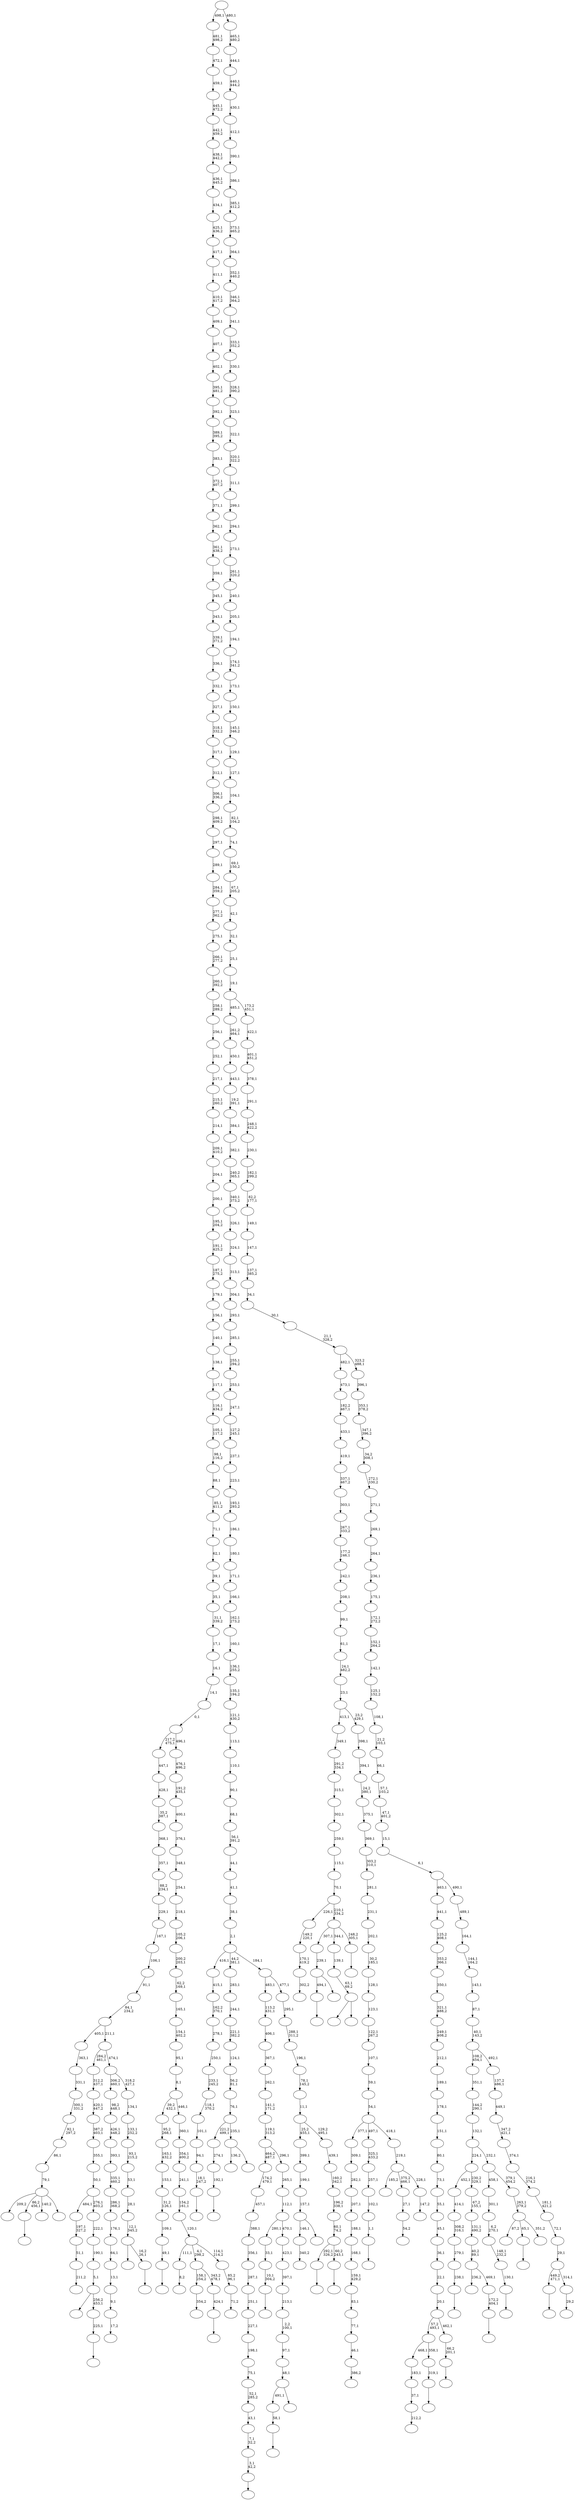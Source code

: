 digraph T {
	550 [label=""]
	549 [label=""]
	548 [label=""]
	547 [label=""]
	546 [label=""]
	545 [label=""]
	544 [label=""]
	543 [label=""]
	542 [label=""]
	541 [label=""]
	540 [label=""]
	539 [label=""]
	538 [label=""]
	537 [label=""]
	536 [label=""]
	535 [label=""]
	534 [label=""]
	533 [label=""]
	532 [label=""]
	531 [label=""]
	530 [label=""]
	529 [label=""]
	528 [label=""]
	527 [label=""]
	526 [label=""]
	525 [label=""]
	524 [label=""]
	523 [label=""]
	522 [label=""]
	521 [label=""]
	520 [label=""]
	519 [label=""]
	518 [label=""]
	517 [label=""]
	516 [label=""]
	515 [label=""]
	514 [label=""]
	513 [label=""]
	512 [label=""]
	511 [label=""]
	510 [label=""]
	509 [label=""]
	508 [label=""]
	507 [label=""]
	506 [label=""]
	505 [label=""]
	504 [label=""]
	503 [label=""]
	502 [label=""]
	501 [label=""]
	500 [label=""]
	499 [label=""]
	498 [label=""]
	497 [label=""]
	496 [label=""]
	495 [label=""]
	494 [label=""]
	493 [label=""]
	492 [label=""]
	491 [label=""]
	490 [label=""]
	489 [label=""]
	488 [label=""]
	487 [label=""]
	486 [label=""]
	485 [label=""]
	484 [label=""]
	483 [label=""]
	482 [label=""]
	481 [label=""]
	480 [label=""]
	479 [label=""]
	478 [label=""]
	477 [label=""]
	476 [label=""]
	475 [label=""]
	474 [label=""]
	473 [label=""]
	472 [label=""]
	471 [label=""]
	470 [label=""]
	469 [label=""]
	468 [label=""]
	467 [label=""]
	466 [label=""]
	465 [label=""]
	464 [label=""]
	463 [label=""]
	462 [label=""]
	461 [label=""]
	460 [label=""]
	459 [label=""]
	458 [label=""]
	457 [label=""]
	456 [label=""]
	455 [label=""]
	454 [label=""]
	453 [label=""]
	452 [label=""]
	451 [label=""]
	450 [label=""]
	449 [label=""]
	448 [label=""]
	447 [label=""]
	446 [label=""]
	445 [label=""]
	444 [label=""]
	443 [label=""]
	442 [label=""]
	441 [label=""]
	440 [label=""]
	439 [label=""]
	438 [label=""]
	437 [label=""]
	436 [label=""]
	435 [label=""]
	434 [label=""]
	433 [label=""]
	432 [label=""]
	431 [label=""]
	430 [label=""]
	429 [label=""]
	428 [label=""]
	427 [label=""]
	426 [label=""]
	425 [label=""]
	424 [label=""]
	423 [label=""]
	422 [label=""]
	421 [label=""]
	420 [label=""]
	419 [label=""]
	418 [label=""]
	417 [label=""]
	416 [label=""]
	415 [label=""]
	414 [label=""]
	413 [label=""]
	412 [label=""]
	411 [label=""]
	410 [label=""]
	409 [label=""]
	408 [label=""]
	407 [label=""]
	406 [label=""]
	405 [label=""]
	404 [label=""]
	403 [label=""]
	402 [label=""]
	401 [label=""]
	400 [label=""]
	399 [label=""]
	398 [label=""]
	397 [label=""]
	396 [label=""]
	395 [label=""]
	394 [label=""]
	393 [label=""]
	392 [label=""]
	391 [label=""]
	390 [label=""]
	389 [label=""]
	388 [label=""]
	387 [label=""]
	386 [label=""]
	385 [label=""]
	384 [label=""]
	383 [label=""]
	382 [label=""]
	381 [label=""]
	380 [label=""]
	379 [label=""]
	378 [label=""]
	377 [label=""]
	376 [label=""]
	375 [label=""]
	374 [label=""]
	373 [label=""]
	372 [label=""]
	371 [label=""]
	370 [label=""]
	369 [label=""]
	368 [label=""]
	367 [label=""]
	366 [label=""]
	365 [label=""]
	364 [label=""]
	363 [label=""]
	362 [label=""]
	361 [label=""]
	360 [label=""]
	359 [label=""]
	358 [label=""]
	357 [label=""]
	356 [label=""]
	355 [label=""]
	354 [label=""]
	353 [label=""]
	352 [label=""]
	351 [label=""]
	350 [label=""]
	349 [label=""]
	348 [label=""]
	347 [label=""]
	346 [label=""]
	345 [label=""]
	344 [label=""]
	343 [label=""]
	342 [label=""]
	341 [label=""]
	340 [label=""]
	339 [label=""]
	338 [label=""]
	337 [label=""]
	336 [label=""]
	335 [label=""]
	334 [label=""]
	333 [label=""]
	332 [label=""]
	331 [label=""]
	330 [label=""]
	329 [label=""]
	328 [label=""]
	327 [label=""]
	326 [label=""]
	325 [label=""]
	324 [label=""]
	323 [label=""]
	322 [label=""]
	321 [label=""]
	320 [label=""]
	319 [label=""]
	318 [label=""]
	317 [label=""]
	316 [label=""]
	315 [label=""]
	314 [label=""]
	313 [label=""]
	312 [label=""]
	311 [label=""]
	310 [label=""]
	309 [label=""]
	308 [label=""]
	307 [label=""]
	306 [label=""]
	305 [label=""]
	304 [label=""]
	303 [label=""]
	302 [label=""]
	301 [label=""]
	300 [label=""]
	299 [label=""]
	298 [label=""]
	297 [label=""]
	296 [label=""]
	295 [label=""]
	294 [label=""]
	293 [label=""]
	292 [label=""]
	291 [label=""]
	290 [label=""]
	289 [label=""]
	288 [label=""]
	287 [label=""]
	286 [label=""]
	285 [label=""]
	284 [label=""]
	283 [label=""]
	282 [label=""]
	281 [label=""]
	280 [label=""]
	279 [label=""]
	278 [label=""]
	277 [label=""]
	276 [label=""]
	275 [label=""]
	274 [label=""]
	273 [label=""]
	272 [label=""]
	271 [label=""]
	270 [label=""]
	269 [label=""]
	268 [label=""]
	267 [label=""]
	266 [label=""]
	265 [label=""]
	264 [label=""]
	263 [label=""]
	262 [label=""]
	261 [label=""]
	260 [label=""]
	259 [label=""]
	258 [label=""]
	257 [label=""]
	256 [label=""]
	255 [label=""]
	254 [label=""]
	253 [label=""]
	252 [label=""]
	251 [label=""]
	250 [label=""]
	249 [label=""]
	248 [label=""]
	247 [label=""]
	246 [label=""]
	245 [label=""]
	244 [label=""]
	243 [label=""]
	242 [label=""]
	241 [label=""]
	240 [label=""]
	239 [label=""]
	238 [label=""]
	237 [label=""]
	236 [label=""]
	235 [label=""]
	234 [label=""]
	233 [label=""]
	232 [label=""]
	231 [label=""]
	230 [label=""]
	229 [label=""]
	228 [label=""]
	227 [label=""]
	226 [label=""]
	225 [label=""]
	224 [label=""]
	223 [label=""]
	222 [label=""]
	221 [label=""]
	220 [label=""]
	219 [label=""]
	218 [label=""]
	217 [label=""]
	216 [label=""]
	215 [label=""]
	214 [label=""]
	213 [label=""]
	212 [label=""]
	211 [label=""]
	210 [label=""]
	209 [label=""]
	208 [label=""]
	207 [label=""]
	206 [label=""]
	205 [label=""]
	204 [label=""]
	203 [label=""]
	202 [label=""]
	201 [label=""]
	200 [label=""]
	199 [label=""]
	198 [label=""]
	197 [label=""]
	196 [label=""]
	195 [label=""]
	194 [label=""]
	193 [label=""]
	192 [label=""]
	191 [label=""]
	190 [label=""]
	189 [label=""]
	188 [label=""]
	187 [label=""]
	186 [label=""]
	185 [label=""]
	184 [label=""]
	183 [label=""]
	182 [label=""]
	181 [label=""]
	180 [label=""]
	179 [label=""]
	178 [label=""]
	177 [label=""]
	176 [label=""]
	175 [label=""]
	174 [label=""]
	173 [label=""]
	172 [label=""]
	171 [label=""]
	170 [label=""]
	169 [label=""]
	168 [label=""]
	167 [label=""]
	166 [label=""]
	165 [label=""]
	164 [label=""]
	163 [label=""]
	162 [label=""]
	161 [label=""]
	160 [label=""]
	159 [label=""]
	158 [label=""]
	157 [label=""]
	156 [label=""]
	155 [label=""]
	154 [label=""]
	153 [label=""]
	152 [label=""]
	151 [label=""]
	150 [label=""]
	149 [label=""]
	148 [label=""]
	147 [label=""]
	146 [label=""]
	145 [label=""]
	144 [label=""]
	143 [label=""]
	142 [label=""]
	141 [label=""]
	140 [label=""]
	139 [label=""]
	138 [label=""]
	137 [label=""]
	136 [label=""]
	135 [label=""]
	134 [label=""]
	133 [label=""]
	132 [label=""]
	131 [label=""]
	130 [label=""]
	129 [label=""]
	128 [label=""]
	127 [label=""]
	126 [label=""]
	125 [label=""]
	124 [label=""]
	123 [label=""]
	122 [label=""]
	121 [label=""]
	120 [label=""]
	119 [label=""]
	118 [label=""]
	117 [label=""]
	116 [label=""]
	115 [label=""]
	114 [label=""]
	113 [label=""]
	112 [label=""]
	111 [label=""]
	110 [label=""]
	109 [label=""]
	108 [label=""]
	107 [label=""]
	106 [label=""]
	105 [label=""]
	104 [label=""]
	103 [label=""]
	102 [label=""]
	101 [label=""]
	100 [label=""]
	99 [label=""]
	98 [label=""]
	97 [label=""]
	96 [label=""]
	95 [label=""]
	94 [label=""]
	93 [label=""]
	92 [label=""]
	91 [label=""]
	90 [label=""]
	89 [label=""]
	88 [label=""]
	87 [label=""]
	86 [label=""]
	85 [label=""]
	84 [label=""]
	83 [label=""]
	82 [label=""]
	81 [label=""]
	80 [label=""]
	79 [label=""]
	78 [label=""]
	77 [label=""]
	76 [label=""]
	75 [label=""]
	74 [label=""]
	73 [label=""]
	72 [label=""]
	71 [label=""]
	70 [label=""]
	69 [label=""]
	68 [label=""]
	67 [label=""]
	66 [label=""]
	65 [label=""]
	64 [label=""]
	63 [label=""]
	62 [label=""]
	61 [label=""]
	60 [label=""]
	59 [label=""]
	58 [label=""]
	57 [label=""]
	56 [label=""]
	55 [label=""]
	54 [label=""]
	53 [label=""]
	52 [label=""]
	51 [label=""]
	50 [label=""]
	49 [label=""]
	48 [label=""]
	47 [label=""]
	46 [label=""]
	45 [label=""]
	44 [label=""]
	43 [label=""]
	42 [label=""]
	41 [label=""]
	40 [label=""]
	39 [label=""]
	38 [label=""]
	37 [label=""]
	36 [label=""]
	35 [label=""]
	34 [label=""]
	33 [label=""]
	32 [label=""]
	31 [label=""]
	30 [label=""]
	29 [label=""]
	28 [label=""]
	27 [label=""]
	26 [label=""]
	25 [label=""]
	24 [label=""]
	23 [label=""]
	22 [label=""]
	21 [label=""]
	20 [label=""]
	19 [label=""]
	18 [label=""]
	17 [label=""]
	16 [label=""]
	15 [label=""]
	14 [label=""]
	13 [label=""]
	12 [label=""]
	11 [label=""]
	10 [label=""]
	9 [label=""]
	8 [label=""]
	7 [label=""]
	6 [label=""]
	5 [label=""]
	4 [label=""]
	3 [label=""]
	2 [label=""]
	1 [label=""]
	0 [label=""]
	549 -> 550 [label=""]
	548 -> 549 [label="3,1\n42,2"]
	547 -> 548 [label="7,1\n32,2"]
	546 -> 547 [label="43,1"]
	545 -> 546 [label="52,1\n285,2"]
	544 -> 545 [label="75,1"]
	543 -> 544 [label="198,1"]
	542 -> 543 [label="227,1"]
	541 -> 542 [label="251,1"]
	540 -> 541 [label="287,1"]
	539 -> 540 [label="356,1"]
	538 -> 539 [label="388,1"]
	537 -> 538 [label="457,1"]
	536 -> 537 [label="174,2\n479,1"]
	534 -> 535 [label=""]
	532 -> 533 [label=""]
	531 -> 532 [label="10,1\n304,2"]
	530 -> 531 [label="33,1"]
	527 -> 528 [label="8,2"]
	525 -> 526 [label=""]
	522 -> 523 [label="54,2"]
	521 -> 522 [label="27,1"]
	519 -> 520 [label="212,2"]
	518 -> 519 [label="37,1"]
	517 -> 518 [label="183,1"]
	515 -> 516 [label="340,2"]
	513 -> 514 [label=""]
	512 -> 513 [label="238,1"]
	511 -> 512 [label="279,1"]
	510 -> 511 [label="308,2\n316,1"]
	509 -> 510 [label="414,1"]
	505 -> 506 [label="354,2"]
	502 -> 503 [label=""]
	501 -> 502 [label="49,1"]
	500 -> 501 [label="109,1"]
	499 -> 500 [label="31,2\n126,1"]
	498 -> 499 [label="153,1"]
	497 -> 498 [label="163,1\n432,2"]
	496 -> 497 [label="95,2\n268,1"]
	494 -> 495 [label=""]
	493 -> 494 [label="130,1"]
	492 -> 493 [label="148,1\n232,2"]
	491 -> 492 [label="6,2\n270,1"]
	490 -> 491 [label="301,1"]
	488 -> 534 [label="494,1"]
	488 -> 489 [label=""]
	487 -> 488 [label="239,1"]
	485 -> 486 [label=""]
	483 -> 484 [label=""]
	481 -> 515 [label="146,1"]
	481 -> 482 [label=""]
	480 -> 481 [label="157,1"]
	479 -> 480 [label="199,1"]
	478 -> 479 [label="399,1"]
	475 -> 476 [label="211,2"]
	474 -> 475 [label="51,1"]
	473 -> 474 [label="197,1\n327,2"]
	471 -> 472 [label="386,2"]
	470 -> 471 [label="46,1"]
	469 -> 470 [label="77,1"]
	468 -> 469 [label="83,1"]
	467 -> 468 [label="159,1\n429,2"]
	466 -> 467 [label="168,1"]
	465 -> 466 [label="188,1"]
	464 -> 465 [label="207,1"]
	463 -> 464 [label="282,1"]
	462 -> 463 [label="309,1"]
	460 -> 461 [label=""]
	459 -> 460 [label="319,1"]
	458 -> 517 [label="468,1"]
	458 -> 459 [label="358,1"]
	455 -> 456 [label=""]
	454 -> 455 [label="66,2\n201,1"]
	453 -> 458 [label="57,2\n493,1"]
	453 -> 454 [label="462,1"]
	452 -> 453 [label="20,1"]
	451 -> 452 [label="22,1"]
	450 -> 451 [label="36,1"]
	449 -> 450 [label="45,1"]
	448 -> 449 [label="55,1"]
	447 -> 448 [label="73,1"]
	446 -> 447 [label="80,1"]
	445 -> 446 [label="151,1"]
	444 -> 445 [label="178,1"]
	443 -> 444 [label="189,1"]
	442 -> 443 [label="212,1"]
	441 -> 442 [label="249,1\n408,2"]
	440 -> 441 [label="321,1\n488,2"]
	439 -> 440 [label="350,1"]
	438 -> 439 [label="353,2\n366,1"]
	437 -> 438 [label="125,2\n408,1"]
	436 -> 437 [label="441,1"]
	434 -> 508 [label="209,2"]
	434 -> 485 [label="86,2\n456,1"]
	434 -> 457 [label="140,2"]
	434 -> 435 [label=""]
	433 -> 434 [label="79,1"]
	432 -> 433 [label="86,1"]
	431 -> 432 [label="92,1\n297,2"]
	430 -> 431 [label="300,1\n331,2"]
	429 -> 430 [label="331,1"]
	428 -> 429 [label="363,1"]
	426 -> 427 [label=""]
	425 -> 426 [label="1,1"]
	424 -> 425 [label="102,1"]
	423 -> 424 [label="257,1"]
	422 -> 423 [label="325,1\n433,2"]
	420 -> 421 [label="17,2"]
	419 -> 420 [label="9,1"]
	418 -> 419 [label="13,1"]
	417 -> 418 [label="64,1"]
	416 -> 417 [label="176,1"]
	415 -> 416 [label="286,1\n368,2"]
	414 -> 415 [label="335,1\n460,2"]
	413 -> 414 [label="393,1"]
	412 -> 413 [label="426,1\n448,2"]
	411 -> 412 [label="98,2\n448,1"]
	409 -> 410 [label=""]
	408 -> 409 [label="58,1"]
	406 -> 407 [label=""]
	405 -> 406 [label="192,1"]
	404 -> 405 [label="274,1"]
	402 -> 403 [label=""]
	401 -> 402 [label="18,1\n247,2"]
	400 -> 401 [label="94,1"]
	399 -> 400 [label="101,1"]
	398 -> 399 [label="118,1\n370,2"]
	397 -> 398 [label="233,1\n245,2"]
	396 -> 397 [label="250,1"]
	395 -> 396 [label="278,1"]
	394 -> 395 [label="162,2\n370,1"]
	393 -> 394 [label="415,1"]
	391 -> 392 [label=""]
	390 -> 391 [label="172,2\n404,1"]
	389 -> 507 [label="236,2"]
	389 -> 390 [label="469,1"]
	388 -> 389 [label="40,2\n89,1"]
	387 -> 388 [label="131,1\n490,2"]
	386 -> 387 [label="67,2\n155,1"]
	385 -> 509 [label="452,1"]
	385 -> 386 [label="230,2\n329,1"]
	382 -> 477 [label="136,2"]
	382 -> 383 [label=""]
	381 -> 404 [label="221,2\n499,1"]
	381 -> 382 [label="235,1"]
	380 -> 381 [label="76,1"]
	379 -> 380 [label="56,2\n81,1"]
	378 -> 379 [label="124,1"]
	377 -> 378 [label="221,1\n382,2"]
	376 -> 377 [label="244,1"]
	375 -> 376 [label="283,1"]
	373 -> 504 [label=""]
	373 -> 374 [label=""]
	372 -> 373 [label="63,1\n69,2"]
	371 -> 372 [label="139,1"]
	369 -> 370 [label="302,2"]
	368 -> 369 [label="170,1\n419,2"]
	367 -> 368 [label="149,2\n220,1"]
	365 -> 366 [label=""]
	363 -> 408 [label="491,1"]
	363 -> 364 [label=""]
	362 -> 363 [label="48,1"]
	361 -> 362 [label="97,1"]
	360 -> 361 [label="2,2\n100,1"]
	359 -> 360 [label="213,1"]
	358 -> 359 [label="397,1"]
	357 -> 358 [label="423,1"]
	356 -> 530 [label="280,1"]
	356 -> 357 [label="470,1"]
	355 -> 356 [label="112,1"]
	354 -> 355 [label="265,1"]
	353 -> 536 [label="464,2\n487,1"]
	353 -> 354 [label="296,1"]
	352 -> 353 [label="119,1\n313,2"]
	351 -> 352 [label="141,1\n171,2"]
	350 -> 351 [label="262,1"]
	349 -> 350 [label="367,1"]
	348 -> 349 [label="406,1"]
	347 -> 348 [label="113,2\n431,1"]
	345 -> 346 [label=""]
	344 -> 487 [label="307,1"]
	344 -> 371 [label="344,1"]
	344 -> 345 [label="248,2\n305,1"]
	343 -> 367 [label="226,1"]
	343 -> 344 [label="210,1\n334,2"]
	342 -> 343 [label="70,1"]
	341 -> 342 [label="115,1"]
	340 -> 341 [label="259,1"]
	339 -> 340 [label="302,1"]
	338 -> 339 [label="315,1"]
	337 -> 338 [label="291,2\n334,1"]
	336 -> 337 [label="349,1"]
	333 -> 334 [label=""]
	332 -> 333 [label="225,1"]
	331 -> 335 [label=""]
	331 -> 332 [label="256,2\n453,1"]
	330 -> 331 [label="5,1"]
	329 -> 330 [label="190,1"]
	328 -> 329 [label="222,1"]
	327 -> 473 [label="484,1"]
	327 -> 328 [label="276,1\n403,2"]
	326 -> 327 [label="50,1"]
	325 -> 326 [label="355,1"]
	324 -> 325 [label="387,2\n403,1"]
	323 -> 324 [label="420,1\n447,2"]
	322 -> 323 [label="312,2\n437,1"]
	320 -> 321 [label=""]
	319 -> 320 [label="424,1"]
	318 -> 505 [label="158,1\n254,2"]
	318 -> 319 [label="343,2\n478,1"]
	316 -> 317 [label=""]
	315 -> 529 [label=""]
	315 -> 316 [label="16,2\n26,1"]
	314 -> 315 [label="12,1\n345,2"]
	313 -> 314 [label="28,1"]
	312 -> 313 [label="53,1"]
	311 -> 312 [label="93,1\n215,2"]
	310 -> 311 [label="133,1\n252,2"]
	309 -> 310 [label="134,1"]
	308 -> 411 [label="306,2\n460,1"]
	308 -> 309 [label="318,2\n427,1"]
	307 -> 322 [label="284,2\n461,1"]
	307 -> 308 [label="474,1"]
	306 -> 428 [label="405,1"]
	306 -> 307 [label="211,1"]
	305 -> 306 [label="84,1\n234,2"]
	304 -> 305 [label="91,1"]
	303 -> 304 [label="106,1"]
	302 -> 303 [label="167,1"]
	301 -> 302 [label="229,1"]
	300 -> 301 [label="88,2\n234,1"]
	299 -> 300 [label="357,1"]
	298 -> 299 [label="368,1"]
	297 -> 298 [label="35,2\n387,1"]
	296 -> 297 [label="428,1"]
	295 -> 296 [label="447,1"]
	293 -> 384 [label="87,2"]
	293 -> 365 [label="65,1"]
	293 -> 294 [label="351,2"]
	292 -> 293 [label="263,1\n379,2"]
	291 -> 490 [label="458,1"]
	291 -> 292 [label="379,1\n454,2"]
	290 -> 385 [label="224,1"]
	290 -> 291 [label="232,1"]
	289 -> 290 [label="132,1"]
	288 -> 289 [label="144,2\n290,1"]
	287 -> 288 [label="351,1"]
	285 -> 286 [label=""]
	284 -> 525 [label="292,1\n326,2"]
	284 -> 285 [label="60,2\n243,1"]
	283 -> 284 [label="60,1\n74,2"]
	282 -> 283 [label="196,2\n338,1"]
	281 -> 282 [label="160,2\n342,1"]
	280 -> 281 [label="439,1"]
	279 -> 478 [label="25,2\n455,1"]
	279 -> 280 [label="129,2\n495,1"]
	278 -> 279 [label="11,1"]
	277 -> 278 [label="78,1\n145,2"]
	276 -> 277 [label="196,1"]
	275 -> 276 [label="288,1\n311,2"]
	274 -> 275 [label="295,1"]
	273 -> 347 [label="483,1"]
	273 -> 274 [label="477,1"]
	272 -> 393 [label="416,1"]
	272 -> 375 [label="44,2\n381,1"]
	272 -> 273 [label="184,1"]
	271 -> 272 [label="2,1"]
	270 -> 271 [label="38,1"]
	269 -> 270 [label="41,1"]
	268 -> 269 [label="44,1"]
	267 -> 268 [label="56,1\n391,2"]
	266 -> 267 [label="68,1"]
	265 -> 266 [label="90,1"]
	264 -> 265 [label="110,1"]
	263 -> 264 [label="113,1"]
	262 -> 263 [label="121,1\n430,2"]
	261 -> 262 [label="135,1\n194,2"]
	260 -> 261 [label="136,1\n255,2"]
	259 -> 260 [label="160,1"]
	258 -> 259 [label="162,1\n273,2"]
	257 -> 258 [label="166,1"]
	256 -> 257 [label="171,1"]
	255 -> 256 [label="180,1"]
	254 -> 255 [label="186,1"]
	253 -> 254 [label="193,1\n293,2"]
	252 -> 253 [label="223,1"]
	251 -> 252 [label="237,1"]
	250 -> 251 [label="127,2\n245,1"]
	249 -> 250 [label="247,1"]
	248 -> 249 [label="253,1"]
	247 -> 248 [label="255,1\n294,2"]
	246 -> 247 [label="285,1"]
	245 -> 246 [label="293,1"]
	244 -> 245 [label="304,1"]
	243 -> 244 [label="313,1"]
	242 -> 243 [label="324,1"]
	241 -> 242 [label="326,1"]
	240 -> 241 [label="340,1\n373,2"]
	239 -> 240 [label="240,2\n365,1"]
	238 -> 239 [label="382,1"]
	237 -> 238 [label="384,1"]
	236 -> 237 [label="19,2\n391,1"]
	235 -> 236 [label="443,1"]
	234 -> 235 [label="450,1"]
	233 -> 234 [label="261,2\n464,1"]
	231 -> 232 [label="147,2"]
	230 -> 524 [label="185,2"]
	230 -> 521 [label="375,2\n466,1"]
	230 -> 231 [label="228,1"]
	229 -> 230 [label="219,1"]
	228 -> 462 [label="377,1"]
	228 -> 422 [label="497,1"]
	228 -> 229 [label="418,1"]
	227 -> 228 [label="54,1"]
	226 -> 227 [label="59,1"]
	225 -> 226 [label="107,1"]
	224 -> 225 [label="122,1\n267,2"]
	223 -> 224 [label="123,1"]
	222 -> 223 [label="128,1"]
	221 -> 222 [label="30,2\n185,1"]
	220 -> 221 [label="202,1"]
	219 -> 220 [label="231,1"]
	218 -> 219 [label="281,1"]
	217 -> 218 [label="303,2\n310,1"]
	216 -> 217 [label="369,1"]
	215 -> 216 [label="375,1"]
	214 -> 215 [label="24,2\n380,1"]
	213 -> 214 [label="394,1"]
	212 -> 213 [label="398,1"]
	211 -> 336 [label="413,1"]
	211 -> 212 [label="23,2\n429,1"]
	210 -> 211 [label="23,1"]
	209 -> 210 [label="24,1\n482,2"]
	208 -> 209 [label="61,1"]
	207 -> 208 [label="99,1"]
	206 -> 207 [label="208,1"]
	205 -> 206 [label="242,1"]
	204 -> 205 [label="177,2\n246,1"]
	203 -> 204 [label="267,1\n333,2"]
	202 -> 203 [label="303,1"]
	201 -> 202 [label="337,1\n467,2"]
	200 -> 201 [label="419,1"]
	199 -> 200 [label="433,1"]
	198 -> 199 [label="182,2\n467,1"]
	197 -> 198 [label="473,1"]
	195 -> 196 [label="71,2"]
	194 -> 195 [label="85,2\n96,1"]
	193 -> 527 [label="111,1"]
	193 -> 318 [label="4,1\n298,2"]
	193 -> 194 [label="114,1\n214,2"]
	192 -> 193 [label="120,1"]
	191 -> 192 [label="154,2\n161,1"]
	190 -> 191 [label="241,1"]
	189 -> 190 [label="354,1\n400,2"]
	188 -> 189 [label="360,1"]
	187 -> 496 [label="39,2\n432,1"]
	187 -> 188 [label="446,1"]
	186 -> 187 [label="8,1"]
	185 -> 186 [label="95,1"]
	184 -> 185 [label="154,1\n402,2"]
	183 -> 184 [label="165,1"]
	182 -> 183 [label="62,2\n169,1"]
	181 -> 182 [label="200,2\n203,1"]
	180 -> 181 [label="105,2\n206,1"]
	179 -> 180 [label="218,1"]
	178 -> 179 [label="254,1"]
	177 -> 178 [label="348,1"]
	176 -> 177 [label="376,1"]
	175 -> 176 [label="400,1"]
	174 -> 175 [label="191,2\n435,1"]
	173 -> 174 [label="476,1\n496,2"]
	172 -> 295 [label="217,2\n475,1"]
	172 -> 173 [label="496,1"]
	171 -> 172 [label="0,1"]
	170 -> 171 [label="14,1"]
	169 -> 170 [label="16,1"]
	168 -> 169 [label="17,1"]
	167 -> 168 [label="31,1\n339,2"]
	166 -> 167 [label="35,1"]
	165 -> 166 [label="39,1"]
	164 -> 165 [label="62,1"]
	163 -> 164 [label="71,1"]
	162 -> 163 [label="85,1\n411,2"]
	161 -> 162 [label="88,1"]
	160 -> 161 [label="98,1\n116,2"]
	159 -> 160 [label="105,1\n117,2"]
	158 -> 159 [label="116,1\n434,2"]
	157 -> 158 [label="117,1"]
	156 -> 157 [label="138,1"]
	155 -> 156 [label="140,1"]
	154 -> 155 [label="156,1"]
	153 -> 154 [label="179,1"]
	152 -> 153 [label="187,1\n275,2"]
	151 -> 152 [label="191,1\n425,2"]
	150 -> 151 [label="195,1\n204,2"]
	149 -> 150 [label="200,1"]
	148 -> 149 [label="204,1"]
	147 -> 148 [label="209,1\n410,2"]
	146 -> 147 [label="214,1"]
	145 -> 146 [label="215,1\n260,2"]
	144 -> 145 [label="217,1"]
	143 -> 144 [label="252,1"]
	142 -> 143 [label="256,1"]
	141 -> 142 [label="258,1\n289,2"]
	140 -> 141 [label="260,1\n392,2"]
	139 -> 140 [label="266,1\n277,2"]
	138 -> 139 [label="275,1"]
	137 -> 138 [label="277,1\n362,2"]
	136 -> 137 [label="284,1\n359,2"]
	135 -> 136 [label="289,1"]
	134 -> 135 [label="297,1"]
	133 -> 134 [label="298,1\n409,2"]
	132 -> 133 [label="306,1\n336,2"]
	131 -> 132 [label="312,1"]
	130 -> 131 [label="317,1"]
	129 -> 130 [label="318,1\n332,2"]
	128 -> 129 [label="327,1"]
	127 -> 128 [label="332,1"]
	126 -> 127 [label="336,1"]
	125 -> 126 [label="339,1\n371,2"]
	124 -> 125 [label="343,1"]
	123 -> 124 [label="345,1"]
	122 -> 123 [label="359,1"]
	121 -> 122 [label="361,1\n438,2"]
	120 -> 121 [label="362,1"]
	119 -> 120 [label="371,1"]
	118 -> 119 [label="372,1\n407,2"]
	117 -> 118 [label="383,1"]
	116 -> 117 [label="389,1\n395,2"]
	115 -> 116 [label="392,1"]
	114 -> 115 [label="395,1\n481,2"]
	113 -> 114 [label="402,1"]
	112 -> 113 [label="407,1"]
	111 -> 112 [label="409,1"]
	110 -> 111 [label="410,1\n417,2"]
	109 -> 110 [label="411,1"]
	108 -> 109 [label="417,1"]
	107 -> 108 [label="425,1\n436,2"]
	106 -> 107 [label="434,1"]
	105 -> 106 [label="436,1\n445,2"]
	104 -> 105 [label="438,1\n442,2"]
	103 -> 104 [label="442,1\n459,2"]
	102 -> 103 [label="445,1\n472,2"]
	101 -> 102 [label="459,1"]
	100 -> 101 [label="472,1"]
	99 -> 100 [label="481,1\n498,2"]
	97 -> 98 [label="29,2"]
	96 -> 483 [label="449,2\n471,1"]
	96 -> 97 [label="314,1"]
	95 -> 96 [label="29,1"]
	94 -> 95 [label="72,1"]
	93 -> 94 [label="181,1\n421,2"]
	92 -> 93 [label="216,1\n374,2"]
	91 -> 92 [label="374,1"]
	90 -> 91 [label="347,2\n421,1"]
	89 -> 90 [label="449,1"]
	88 -> 89 [label="137,2\n486,1"]
	87 -> 287 [label="108,2\n454,1"]
	87 -> 88 [label="492,1"]
	86 -> 87 [label="40,1\n143,2"]
	85 -> 86 [label="87,1"]
	84 -> 85 [label="143,1"]
	83 -> 84 [label="144,1\n164,2"]
	82 -> 83 [label="164,1"]
	81 -> 82 [label="489,1"]
	80 -> 436 [label="463,1"]
	80 -> 81 [label="490,1"]
	79 -> 80 [label="6,1"]
	78 -> 79 [label="15,1"]
	77 -> 78 [label="47,1\n401,2"]
	76 -> 77 [label="57,1\n103,2"]
	75 -> 76 [label="66,1"]
	74 -> 75 [label="21,2\n103,1"]
	73 -> 74 [label="108,1"]
	72 -> 73 [label="125,1\n152,2"]
	71 -> 72 [label="142,1"]
	70 -> 71 [label="152,1\n264,2"]
	69 -> 70 [label="172,1\n272,2"]
	68 -> 69 [label="175,1"]
	67 -> 68 [label="236,1"]
	66 -> 67 [label="264,1"]
	65 -> 66 [label="269,1"]
	64 -> 65 [label="271,1"]
	63 -> 64 [label="272,1\n330,2"]
	62 -> 63 [label="34,2\n308,1"]
	61 -> 62 [label="347,1\n396,2"]
	60 -> 61 [label="353,1\n378,2"]
	59 -> 60 [label="396,1"]
	58 -> 197 [label="482,1"]
	58 -> 59 [label="323,2\n488,1"]
	57 -> 58 [label="21,1\n328,2"]
	56 -> 57 [label="30,1"]
	55 -> 56 [label="34,1"]
	54 -> 55 [label="137,1\n385,2"]
	53 -> 54 [label="147,1"]
	52 -> 53 [label="149,1"]
	51 -> 52 [label="82,2\n177,1"]
	50 -> 51 [label="182,1\n299,2"]
	49 -> 50 [label="230,1"]
	48 -> 49 [label="248,1\n422,2"]
	47 -> 48 [label="291,1"]
	46 -> 47 [label="378,1"]
	45 -> 46 [label="401,1\n451,2"]
	44 -> 45 [label="422,1"]
	43 -> 233 [label="485,1"]
	43 -> 44 [label="173,2\n451,1"]
	42 -> 43 [label="19,1"]
	41 -> 42 [label="25,1"]
	40 -> 41 [label="32,1"]
	39 -> 40 [label="42,1"]
	38 -> 39 [label="67,1\n205,2"]
	37 -> 38 [label="69,1\n150,2"]
	36 -> 37 [label="74,1"]
	35 -> 36 [label="82,1\n104,2"]
	34 -> 35 [label="104,1"]
	33 -> 34 [label="127,1"]
	32 -> 33 [label="129,1"]
	31 -> 32 [label="145,1\n346,2"]
	30 -> 31 [label="150,1"]
	29 -> 30 [label="173,1"]
	28 -> 29 [label="174,1\n341,2"]
	27 -> 28 [label="194,1"]
	26 -> 27 [label="205,1"]
	25 -> 26 [label="240,1"]
	24 -> 25 [label="261,1\n320,2"]
	23 -> 24 [label="273,1"]
	22 -> 23 [label="294,1"]
	21 -> 22 [label="299,1"]
	20 -> 21 [label="311,1"]
	19 -> 20 [label="320,1\n322,2"]
	18 -> 19 [label="322,1"]
	17 -> 18 [label="323,1"]
	16 -> 17 [label="328,1\n390,2"]
	15 -> 16 [label="330,1"]
	14 -> 15 [label="333,1\n352,2"]
	13 -> 14 [label="341,1"]
	12 -> 13 [label="346,1\n364,2"]
	11 -> 12 [label="352,1\n440,2"]
	10 -> 11 [label="364,1"]
	9 -> 10 [label="373,1\n465,2"]
	8 -> 9 [label="385,1\n412,2"]
	7 -> 8 [label="386,1"]
	6 -> 7 [label="390,1"]
	5 -> 6 [label="412,1"]
	4 -> 5 [label="430,1"]
	3 -> 4 [label="440,1\n444,2"]
	2 -> 3 [label="444,1"]
	1 -> 2 [label="465,1\n480,2"]
	0 -> 99 [label="498,1"]
	0 -> 1 [label="480,1"]
}
